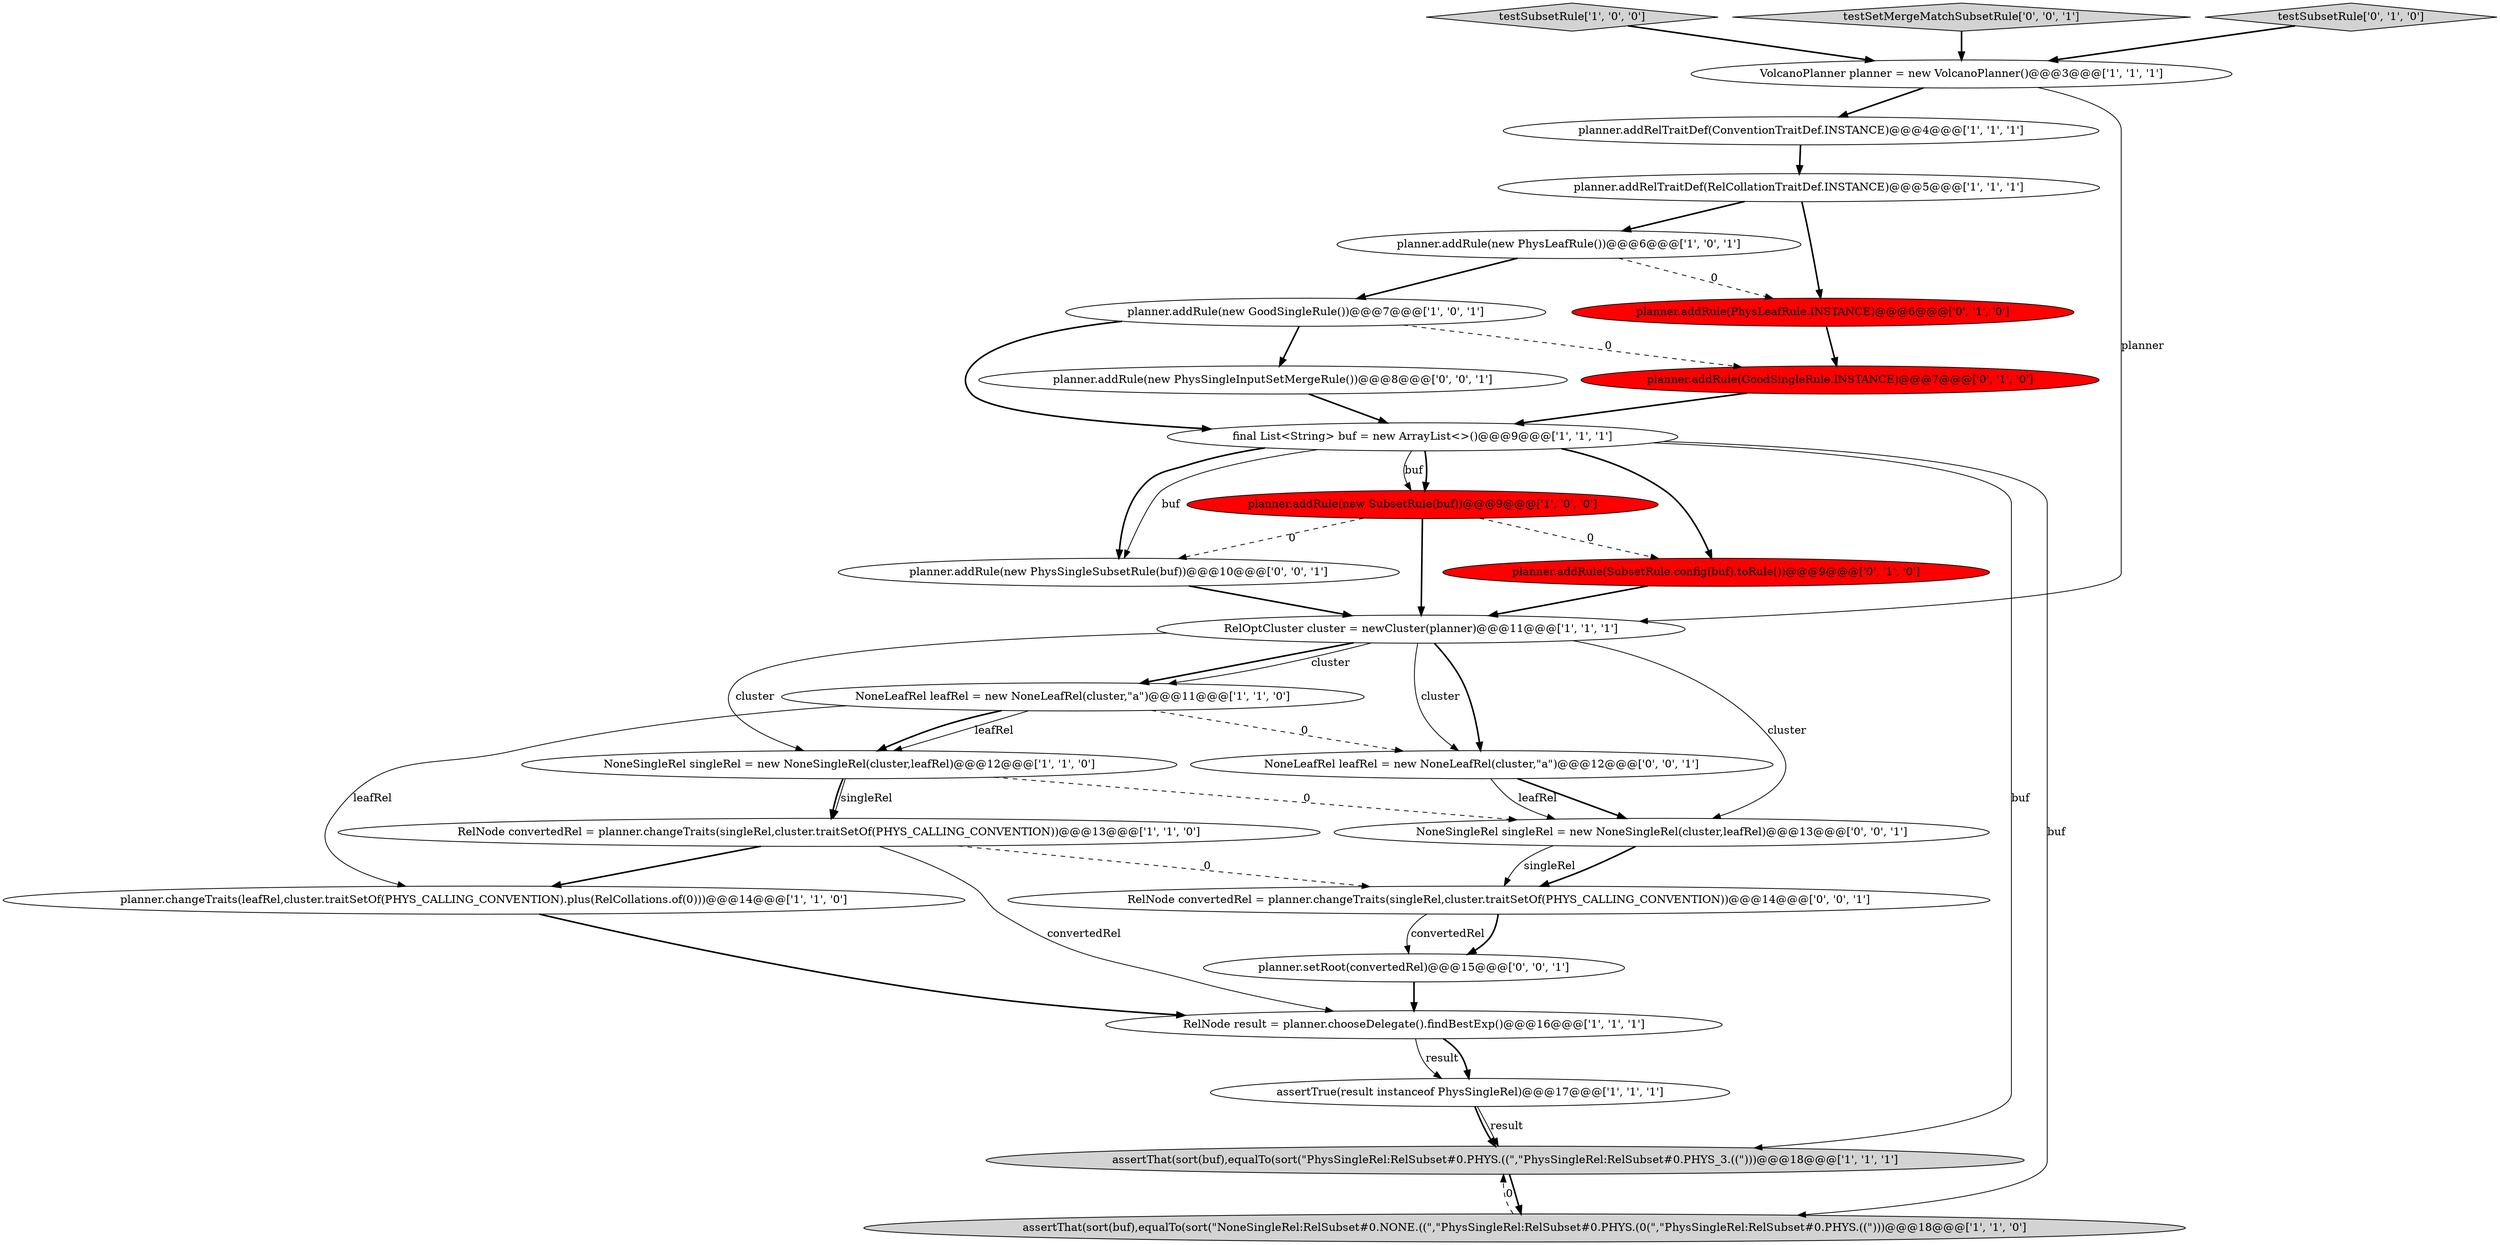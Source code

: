 digraph {
17 [style = filled, label = "planner.addRule(PhysLeafRule.INSTANCE)@@@6@@@['0', '1', '0']", fillcolor = red, shape = ellipse image = "AAA1AAABBB2BBB"];
16 [style = filled, label = "assertThat(sort(buf),equalTo(sort(\"PhysSingleRel:RelSubset#0.PHYS.((\",\"PhysSingleRel:RelSubset#0.PHYS_3.((\")))@@@18@@@['1', '1', '1']", fillcolor = lightgray, shape = ellipse image = "AAA0AAABBB1BBB"];
27 [style = filled, label = "RelNode convertedRel = planner.changeTraits(singleRel,cluster.traitSetOf(PHYS_CALLING_CONVENTION))@@@14@@@['0', '0', '1']", fillcolor = white, shape = ellipse image = "AAA0AAABBB3BBB"];
24 [style = filled, label = "planner.setRoot(convertedRel)@@@15@@@['0', '0', '1']", fillcolor = white, shape = ellipse image = "AAA0AAABBB3BBB"];
7 [style = filled, label = "assertThat(sort(buf),equalTo(sort(\"NoneSingleRel:RelSubset#0.NONE.((\",\"PhysSingleRel:RelSubset#0.PHYS.(0(\",\"PhysSingleRel:RelSubset#0.PHYS.((\")))@@@18@@@['1', '1', '0']", fillcolor = lightgray, shape = ellipse image = "AAA0AAABBB1BBB"];
10 [style = filled, label = "RelNode convertedRel = planner.changeTraits(singleRel,cluster.traitSetOf(PHYS_CALLING_CONVENTION))@@@13@@@['1', '1', '0']", fillcolor = white, shape = ellipse image = "AAA0AAABBB1BBB"];
2 [style = filled, label = "RelOptCluster cluster = newCluster(planner)@@@11@@@['1', '1', '1']", fillcolor = white, shape = ellipse image = "AAA0AAABBB1BBB"];
20 [style = filled, label = "planner.addRule(GoodSingleRule.INSTANCE)@@@7@@@['0', '1', '0']", fillcolor = red, shape = ellipse image = "AAA1AAABBB2BBB"];
1 [style = filled, label = "planner.addRule(new GoodSingleRule())@@@7@@@['1', '0', '1']", fillcolor = white, shape = ellipse image = "AAA0AAABBB1BBB"];
21 [style = filled, label = "NoneSingleRel singleRel = new NoneSingleRel(cluster,leafRel)@@@13@@@['0', '0', '1']", fillcolor = white, shape = ellipse image = "AAA0AAABBB3BBB"];
3 [style = filled, label = "planner.addRule(new PhysLeafRule())@@@6@@@['1', '0', '1']", fillcolor = white, shape = ellipse image = "AAA0AAABBB1BBB"];
8 [style = filled, label = "planner.addRelTraitDef(RelCollationTraitDef.INSTANCE)@@@5@@@['1', '1', '1']", fillcolor = white, shape = ellipse image = "AAA0AAABBB1BBB"];
13 [style = filled, label = "planner.changeTraits(leafRel,cluster.traitSetOf(PHYS_CALLING_CONVENTION).plus(RelCollations.of(0)))@@@14@@@['1', '1', '0']", fillcolor = white, shape = ellipse image = "AAA0AAABBB1BBB"];
5 [style = filled, label = "VolcanoPlanner planner = new VolcanoPlanner()@@@3@@@['1', '1', '1']", fillcolor = white, shape = ellipse image = "AAA0AAABBB1BBB"];
11 [style = filled, label = "assertTrue(result instanceof PhysSingleRel)@@@17@@@['1', '1', '1']", fillcolor = white, shape = ellipse image = "AAA0AAABBB1BBB"];
4 [style = filled, label = "testSubsetRule['1', '0', '0']", fillcolor = lightgray, shape = diamond image = "AAA0AAABBB1BBB"];
26 [style = filled, label = "NoneLeafRel leafRel = new NoneLeafRel(cluster,\"a\")@@@12@@@['0', '0', '1']", fillcolor = white, shape = ellipse image = "AAA0AAABBB3BBB"];
0 [style = filled, label = "planner.addRule(new SubsetRule(buf))@@@9@@@['1', '0', '0']", fillcolor = red, shape = ellipse image = "AAA1AAABBB1BBB"];
22 [style = filled, label = "testSetMergeMatchSubsetRule['0', '0', '1']", fillcolor = lightgray, shape = diamond image = "AAA0AAABBB3BBB"];
18 [style = filled, label = "planner.addRule(SubsetRule.config(buf).toRule())@@@9@@@['0', '1', '0']", fillcolor = red, shape = ellipse image = "AAA1AAABBB2BBB"];
14 [style = filled, label = "RelNode result = planner.chooseDelegate().findBestExp()@@@16@@@['1', '1', '1']", fillcolor = white, shape = ellipse image = "AAA0AAABBB1BBB"];
25 [style = filled, label = "planner.addRule(new PhysSingleSubsetRule(buf))@@@10@@@['0', '0', '1']", fillcolor = white, shape = ellipse image = "AAA0AAABBB3BBB"];
12 [style = filled, label = "NoneSingleRel singleRel = new NoneSingleRel(cluster,leafRel)@@@12@@@['1', '1', '0']", fillcolor = white, shape = ellipse image = "AAA0AAABBB1BBB"];
15 [style = filled, label = "planner.addRelTraitDef(ConventionTraitDef.INSTANCE)@@@4@@@['1', '1', '1']", fillcolor = white, shape = ellipse image = "AAA0AAABBB1BBB"];
19 [style = filled, label = "testSubsetRule['0', '1', '0']", fillcolor = lightgray, shape = diamond image = "AAA0AAABBB2BBB"];
6 [style = filled, label = "final List<String> buf = new ArrayList<>()@@@9@@@['1', '1', '1']", fillcolor = white, shape = ellipse image = "AAA0AAABBB1BBB"];
9 [style = filled, label = "NoneLeafRel leafRel = new NoneLeafRel(cluster,\"a\")@@@11@@@['1', '1', '0']", fillcolor = white, shape = ellipse image = "AAA0AAABBB1BBB"];
23 [style = filled, label = "planner.addRule(new PhysSingleInputSetMergeRule())@@@8@@@['0', '0', '1']", fillcolor = white, shape = ellipse image = "AAA0AAABBB3BBB"];
11->16 [style = bold, label=""];
6->7 [style = solid, label="buf"];
9->13 [style = solid, label="leafRel"];
2->26 [style = bold, label=""];
2->21 [style = solid, label="cluster"];
3->17 [style = dashed, label="0"];
3->1 [style = bold, label=""];
21->27 [style = bold, label=""];
7->16 [style = dashed, label="0"];
6->18 [style = bold, label=""];
0->2 [style = bold, label=""];
8->3 [style = bold, label=""];
16->7 [style = bold, label=""];
5->15 [style = bold, label=""];
6->0 [style = bold, label=""];
2->9 [style = bold, label=""];
20->6 [style = bold, label=""];
18->2 [style = bold, label=""];
2->9 [style = solid, label="cluster"];
10->27 [style = dashed, label="0"];
22->5 [style = bold, label=""];
25->2 [style = bold, label=""];
2->26 [style = solid, label="cluster"];
14->11 [style = solid, label="result"];
1->23 [style = bold, label=""];
12->21 [style = dashed, label="0"];
24->14 [style = bold, label=""];
26->21 [style = bold, label=""];
12->10 [style = solid, label="singleRel"];
1->20 [style = dashed, label="0"];
8->17 [style = bold, label=""];
19->5 [style = bold, label=""];
10->14 [style = solid, label="convertedRel"];
12->10 [style = bold, label=""];
1->6 [style = bold, label=""];
5->2 [style = solid, label="planner"];
2->12 [style = solid, label="cluster"];
0->25 [style = dashed, label="0"];
10->13 [style = bold, label=""];
11->16 [style = solid, label="result"];
23->6 [style = bold, label=""];
9->26 [style = dashed, label="0"];
0->18 [style = dashed, label="0"];
9->12 [style = solid, label="leafRel"];
27->24 [style = bold, label=""];
6->25 [style = solid, label="buf"];
6->16 [style = solid, label="buf"];
9->12 [style = bold, label=""];
26->21 [style = solid, label="leafRel"];
21->27 [style = solid, label="singleRel"];
27->24 [style = solid, label="convertedRel"];
14->11 [style = bold, label=""];
13->14 [style = bold, label=""];
4->5 [style = bold, label=""];
15->8 [style = bold, label=""];
6->0 [style = solid, label="buf"];
6->25 [style = bold, label=""];
17->20 [style = bold, label=""];
}
